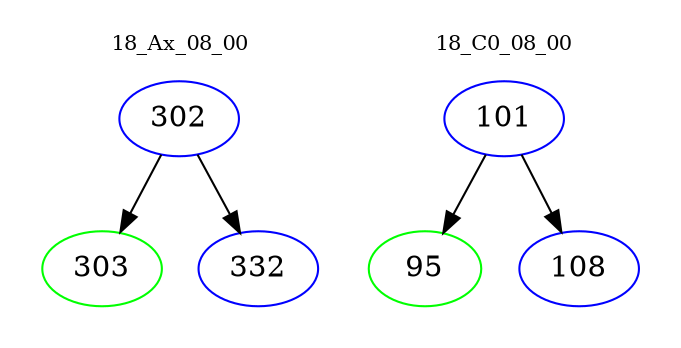 digraph{
subgraph cluster_0 {
color = white
label = "18_Ax_08_00";
fontsize=10;
T0_302 [label="302", color="blue"]
T0_302 -> T0_303 [color="black"]
T0_303 [label="303", color="green"]
T0_302 -> T0_332 [color="black"]
T0_332 [label="332", color="blue"]
}
subgraph cluster_1 {
color = white
label = "18_C0_08_00";
fontsize=10;
T1_101 [label="101", color="blue"]
T1_101 -> T1_95 [color="black"]
T1_95 [label="95", color="green"]
T1_101 -> T1_108 [color="black"]
T1_108 [label="108", color="blue"]
}
}
